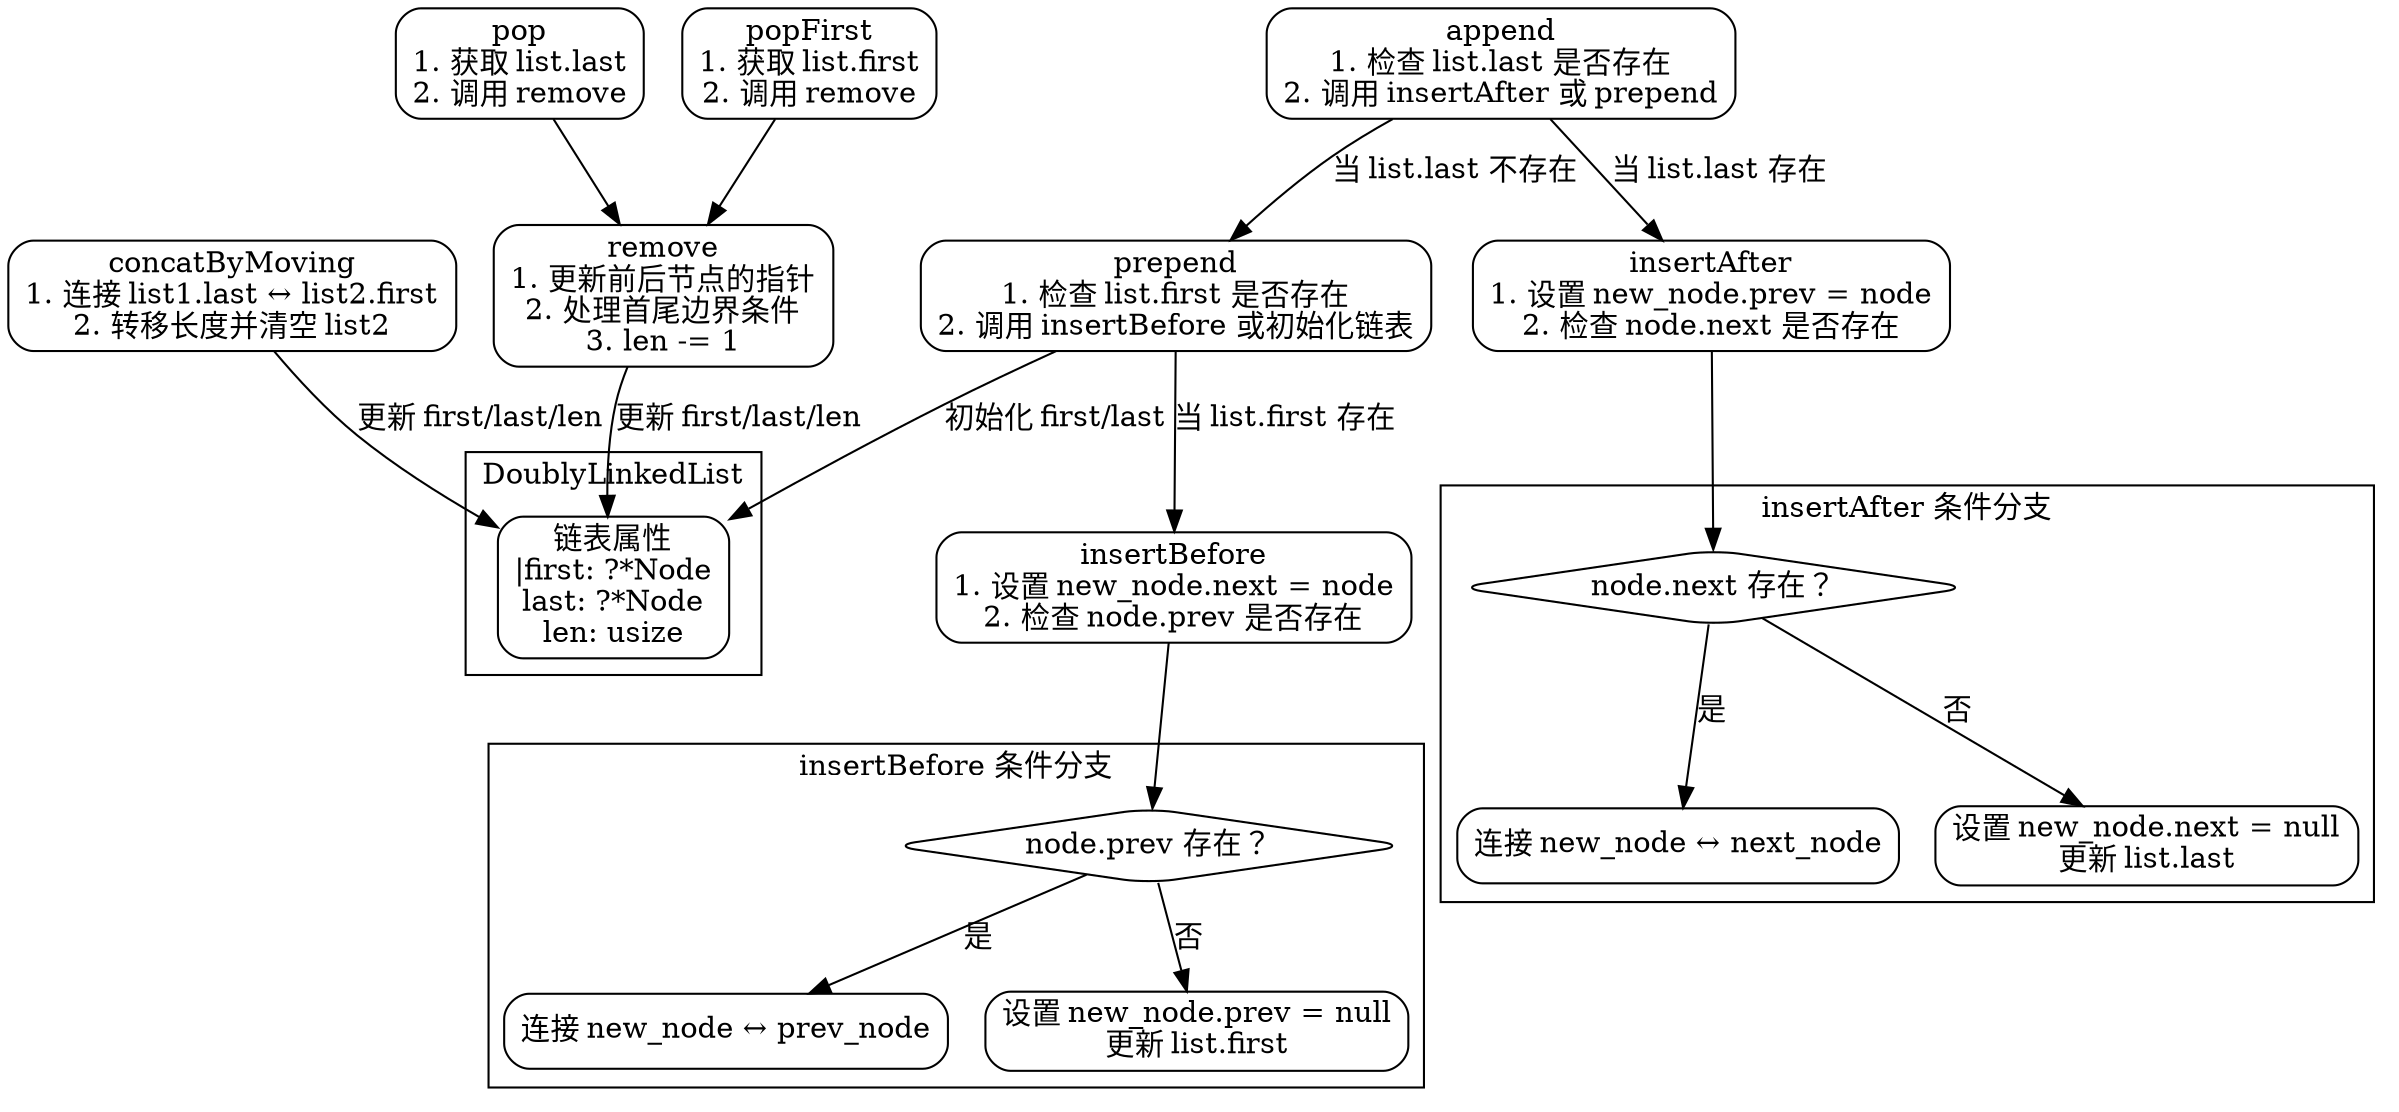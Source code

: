 
digraph DoublyLinkedList {
    rankdir=TB;
    node [shape=rectangle, style=rounded];

    // 主链表结构
    subgraph cluster_DoublyLinkedList {
        label="DoublyLinkedList";
        Node [label="Node结构\n|prev: ?*Node\nnext: ?*Node\ndata: T"];
        LinkedList [label="链表属性\n|first: ?*Node\nlast: ?*Node\nlen: usize"];
    }

    // 方法节点
    insertAfter [label="insertAfter\n1. 设置 new_node.prev = node\n2. 检查 node.next 是否存在"];
    insertBefore [label="insertBefore\n1. 设置 new_node.next = node\n2. 检查 node.prev 是否存在"];
    concatByMoving [label="concatByMoving\n1. 连接 list1.last ↔ list2.first\n2. 转移长度并清空 list2"];
    append [label="append\n1. 检查 list.last 是否存在\n2. 调用 insertAfter 或 prepend"];
    prepend [label="prepend\n1. 检查 list.first 是否存在\n2. 调用 insertBefore 或初始化链表"];
    remove [label="remove\n1. 更新前后节点的指针\n2. 处理首尾边界条件\n3. len -= 1"];
    pop [label="pop\n1. 获取 list.last\n2. 调用 remove"];
    popFirst [label="popFirst\n1. 获取 list.first\n2. 调用 remove"];

    // 条件分支
    subgraph cluster_insertAfter {
        label="insertAfter 条件分支";
        insertAfter_condition [shape=diamond, label="node.next 存在？"];
        insertAfter_yes [label="连接 new_node ↔ next_node"];
        insertAfter_no [label="设置 new_node.next = null\n更新 list.last"];
    }

    subgraph cluster_insertBefore {
        label="insertBefore 条件分支";
        insertBefore_condition [shape=diamond, label="node.prev 存在？"];
        insertBefore_yes [label="连接 new_node ↔ prev_node"];
        insertBefore_no [label="设置 new_node.prev = null\n更新 list.first"];
    }

    // 方法调用关系
    append -> insertAfter [label="当 list.last 存在"];
    append -> prepend [label="当 list.last 不存在"];
    prepend -> insertBefore [label="当 list.first 存在"];
    prepend -> LinkedList [label="初始化 first/last"];

    // 条件连接
    insertAfter -> insertAfter_condition;
    insertAfter_condition -> insertAfter_yes [label="是"];
    insertAfter_condition -> insertAfter_no [label="否"];

    insertBefore -> insertBefore_condition;
    insertBefore_condition -> insertBefore_yes [label="是"];
    insertBefore_condition -> insertBefore_no [label="否"];

    // 通用关系
    pop -> remove;
    popFirst -> remove;
    concatByMoving -> LinkedList [label="更新 first/last/len"];
    remove -> LinkedList [label="更新 first/last/len"];
}
